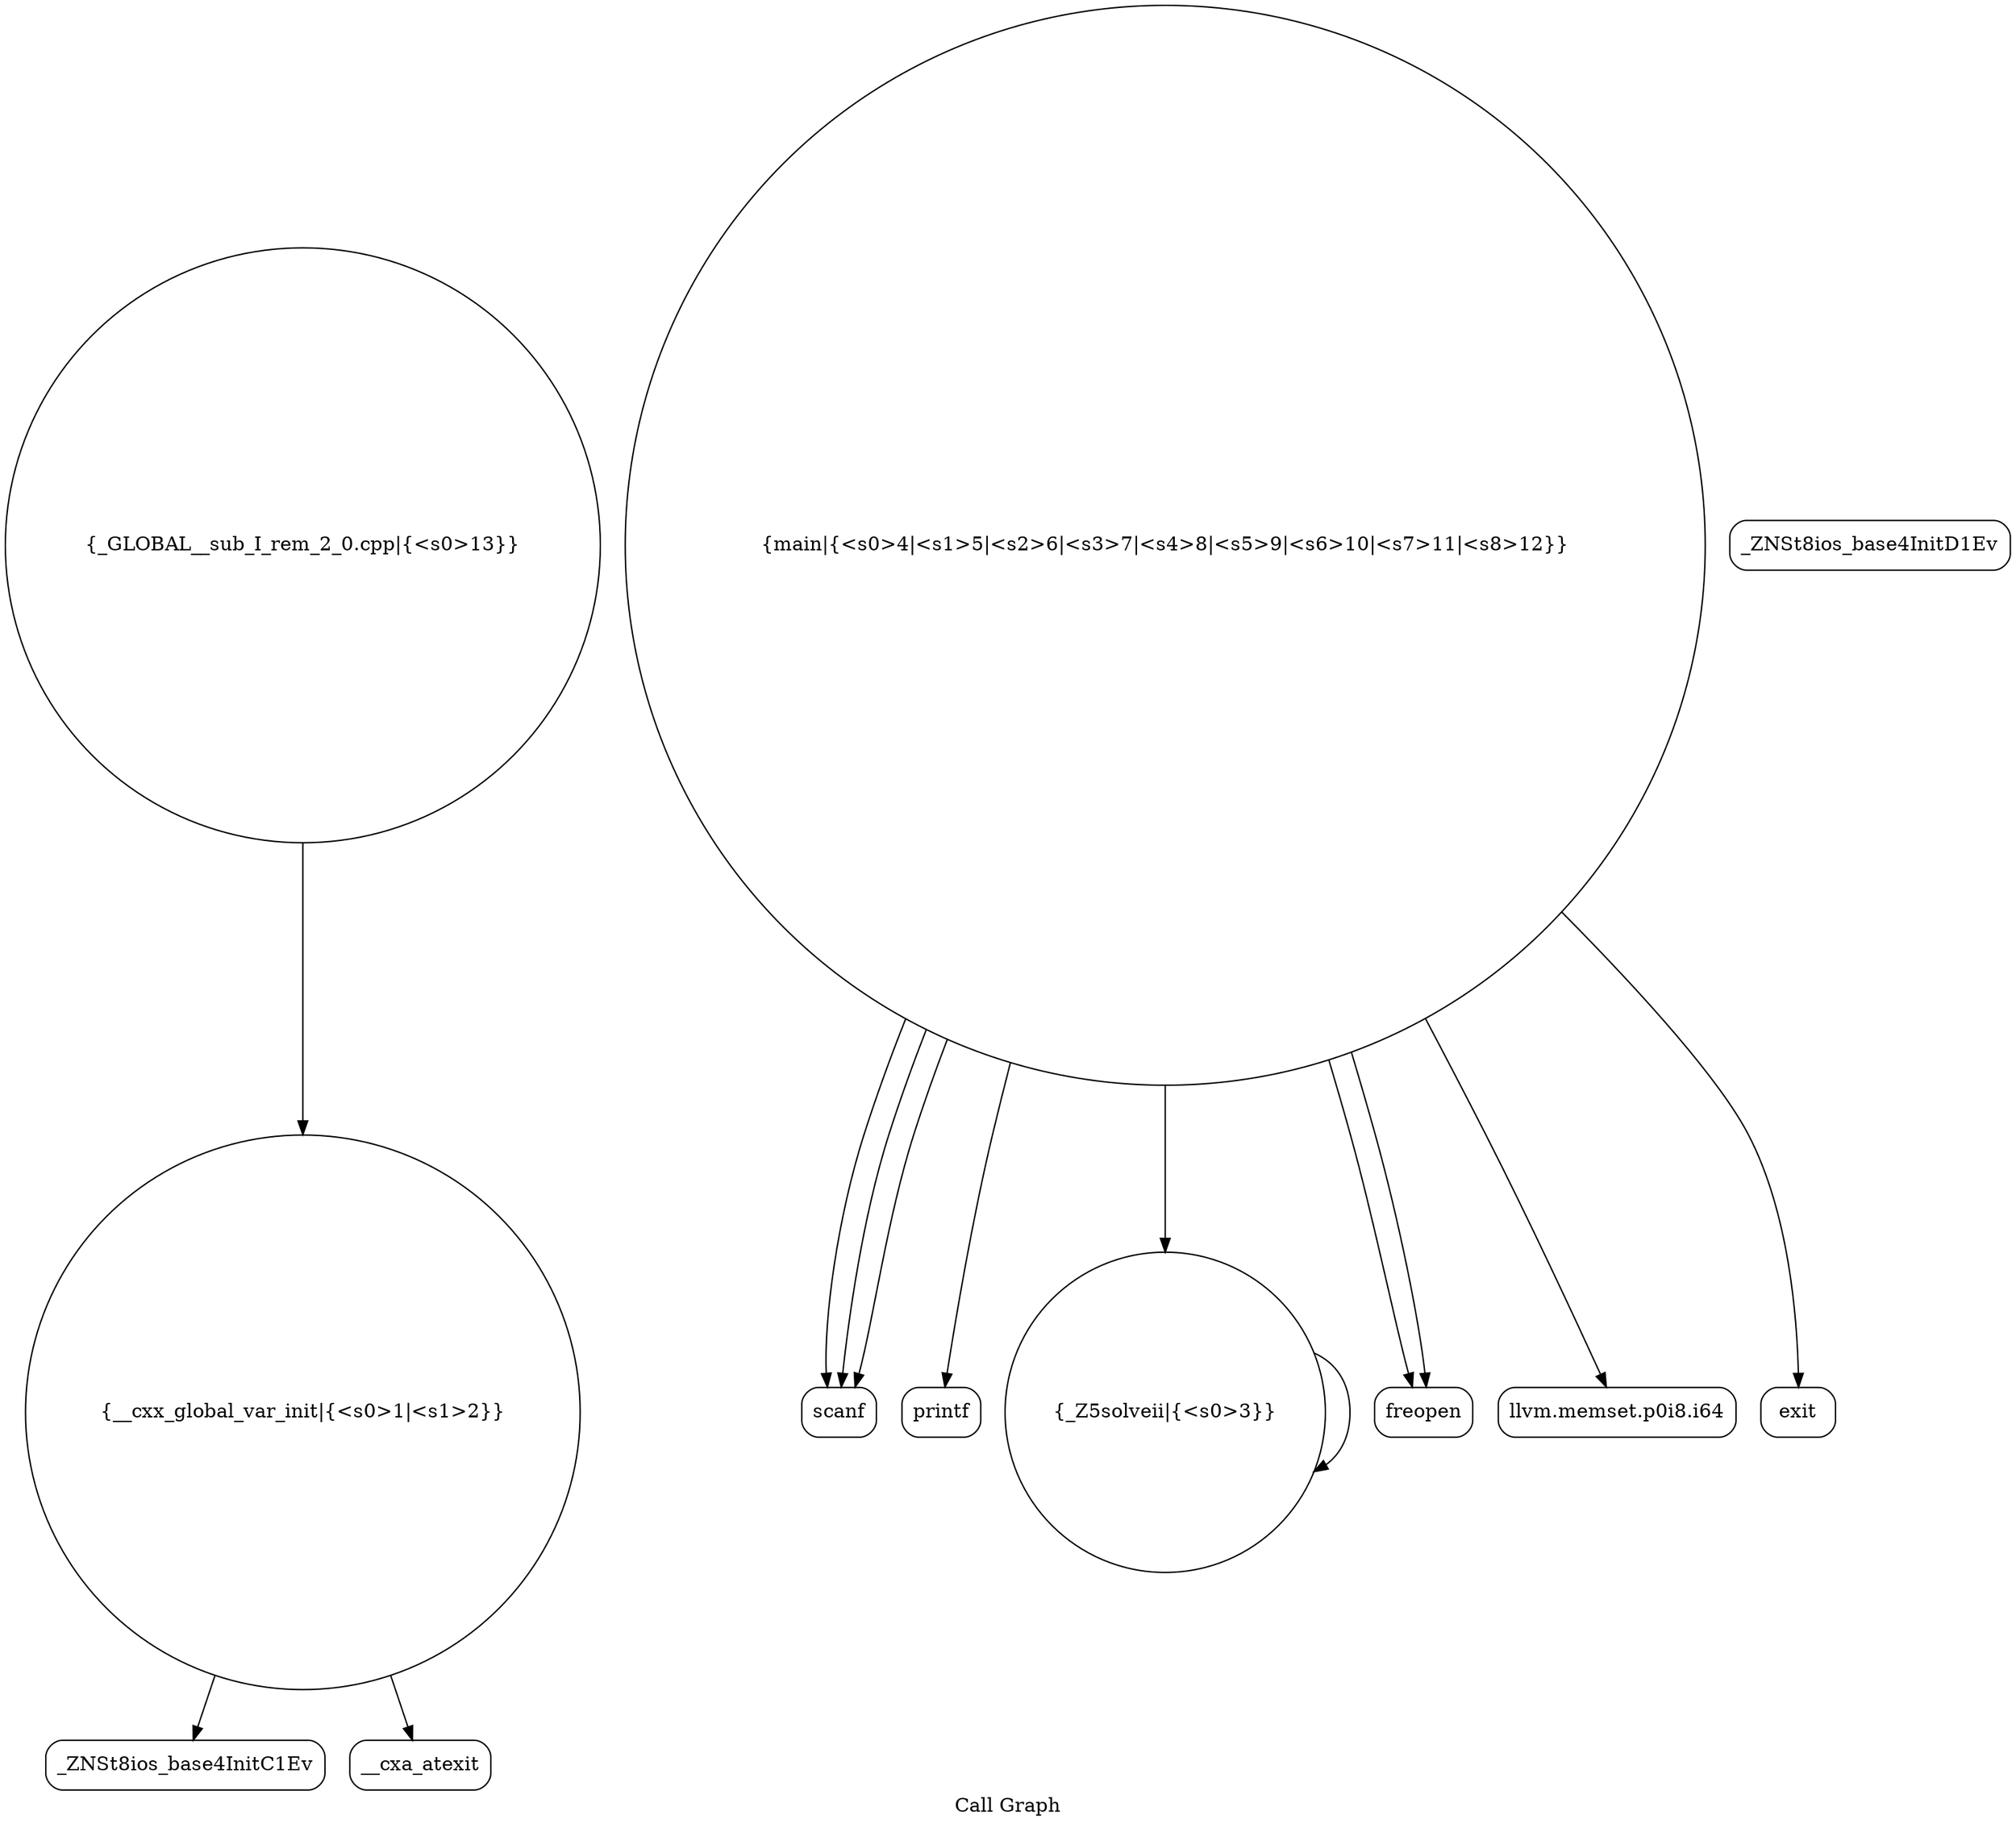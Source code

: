 digraph "Call Graph" {
	label="Call Graph";

	Node0x564aec80b8b0 [shape=record,shape=circle,label="{__cxx_global_var_init|{<s0>1|<s1>2}}"];
	Node0x564aec80b8b0:s0 -> Node0x564aec80bd40[color=black];
	Node0x564aec80b8b0:s1 -> Node0x564aec80be40[color=black];
	Node0x564aec80c040 [shape=record,shape=Mrecord,label="{scanf}"];
	Node0x564aec80bdc0 [shape=record,shape=Mrecord,label="{_ZNSt8ios_base4InitD1Ev}"];
	Node0x564aec80c140 [shape=record,shape=Mrecord,label="{printf}"];
	Node0x564aec80bec0 [shape=record,shape=circle,label="{_Z5solveii|{<s0>3}}"];
	Node0x564aec80bec0:s0 -> Node0x564aec80bec0[color=black];
	Node0x564aec80c240 [shape=record,shape=circle,label="{_GLOBAL__sub_I_rem_2_0.cpp|{<s0>13}}"];
	Node0x564aec80c240:s0 -> Node0x564aec80b8b0[color=black];
	Node0x564aec80bfc0 [shape=record,shape=Mrecord,label="{freopen}"];
	Node0x564aec80bd40 [shape=record,shape=Mrecord,label="{_ZNSt8ios_base4InitC1Ev}"];
	Node0x564aec80c0c0 [shape=record,shape=Mrecord,label="{llvm.memset.p0i8.i64}"];
	Node0x564aec80be40 [shape=record,shape=Mrecord,label="{__cxa_atexit}"];
	Node0x564aec80c1c0 [shape=record,shape=Mrecord,label="{exit}"];
	Node0x564aec80bf40 [shape=record,shape=circle,label="{main|{<s0>4|<s1>5|<s2>6|<s3>7|<s4>8|<s5>9|<s6>10|<s7>11|<s8>12}}"];
	Node0x564aec80bf40:s0 -> Node0x564aec80bfc0[color=black];
	Node0x564aec80bf40:s1 -> Node0x564aec80bfc0[color=black];
	Node0x564aec80bf40:s2 -> Node0x564aec80c040[color=black];
	Node0x564aec80bf40:s3 -> Node0x564aec80c040[color=black];
	Node0x564aec80bf40:s4 -> Node0x564aec80c040[color=black];
	Node0x564aec80bf40:s5 -> Node0x564aec80c0c0[color=black];
	Node0x564aec80bf40:s6 -> Node0x564aec80bec0[color=black];
	Node0x564aec80bf40:s7 -> Node0x564aec80c140[color=black];
	Node0x564aec80bf40:s8 -> Node0x564aec80c1c0[color=black];
}
